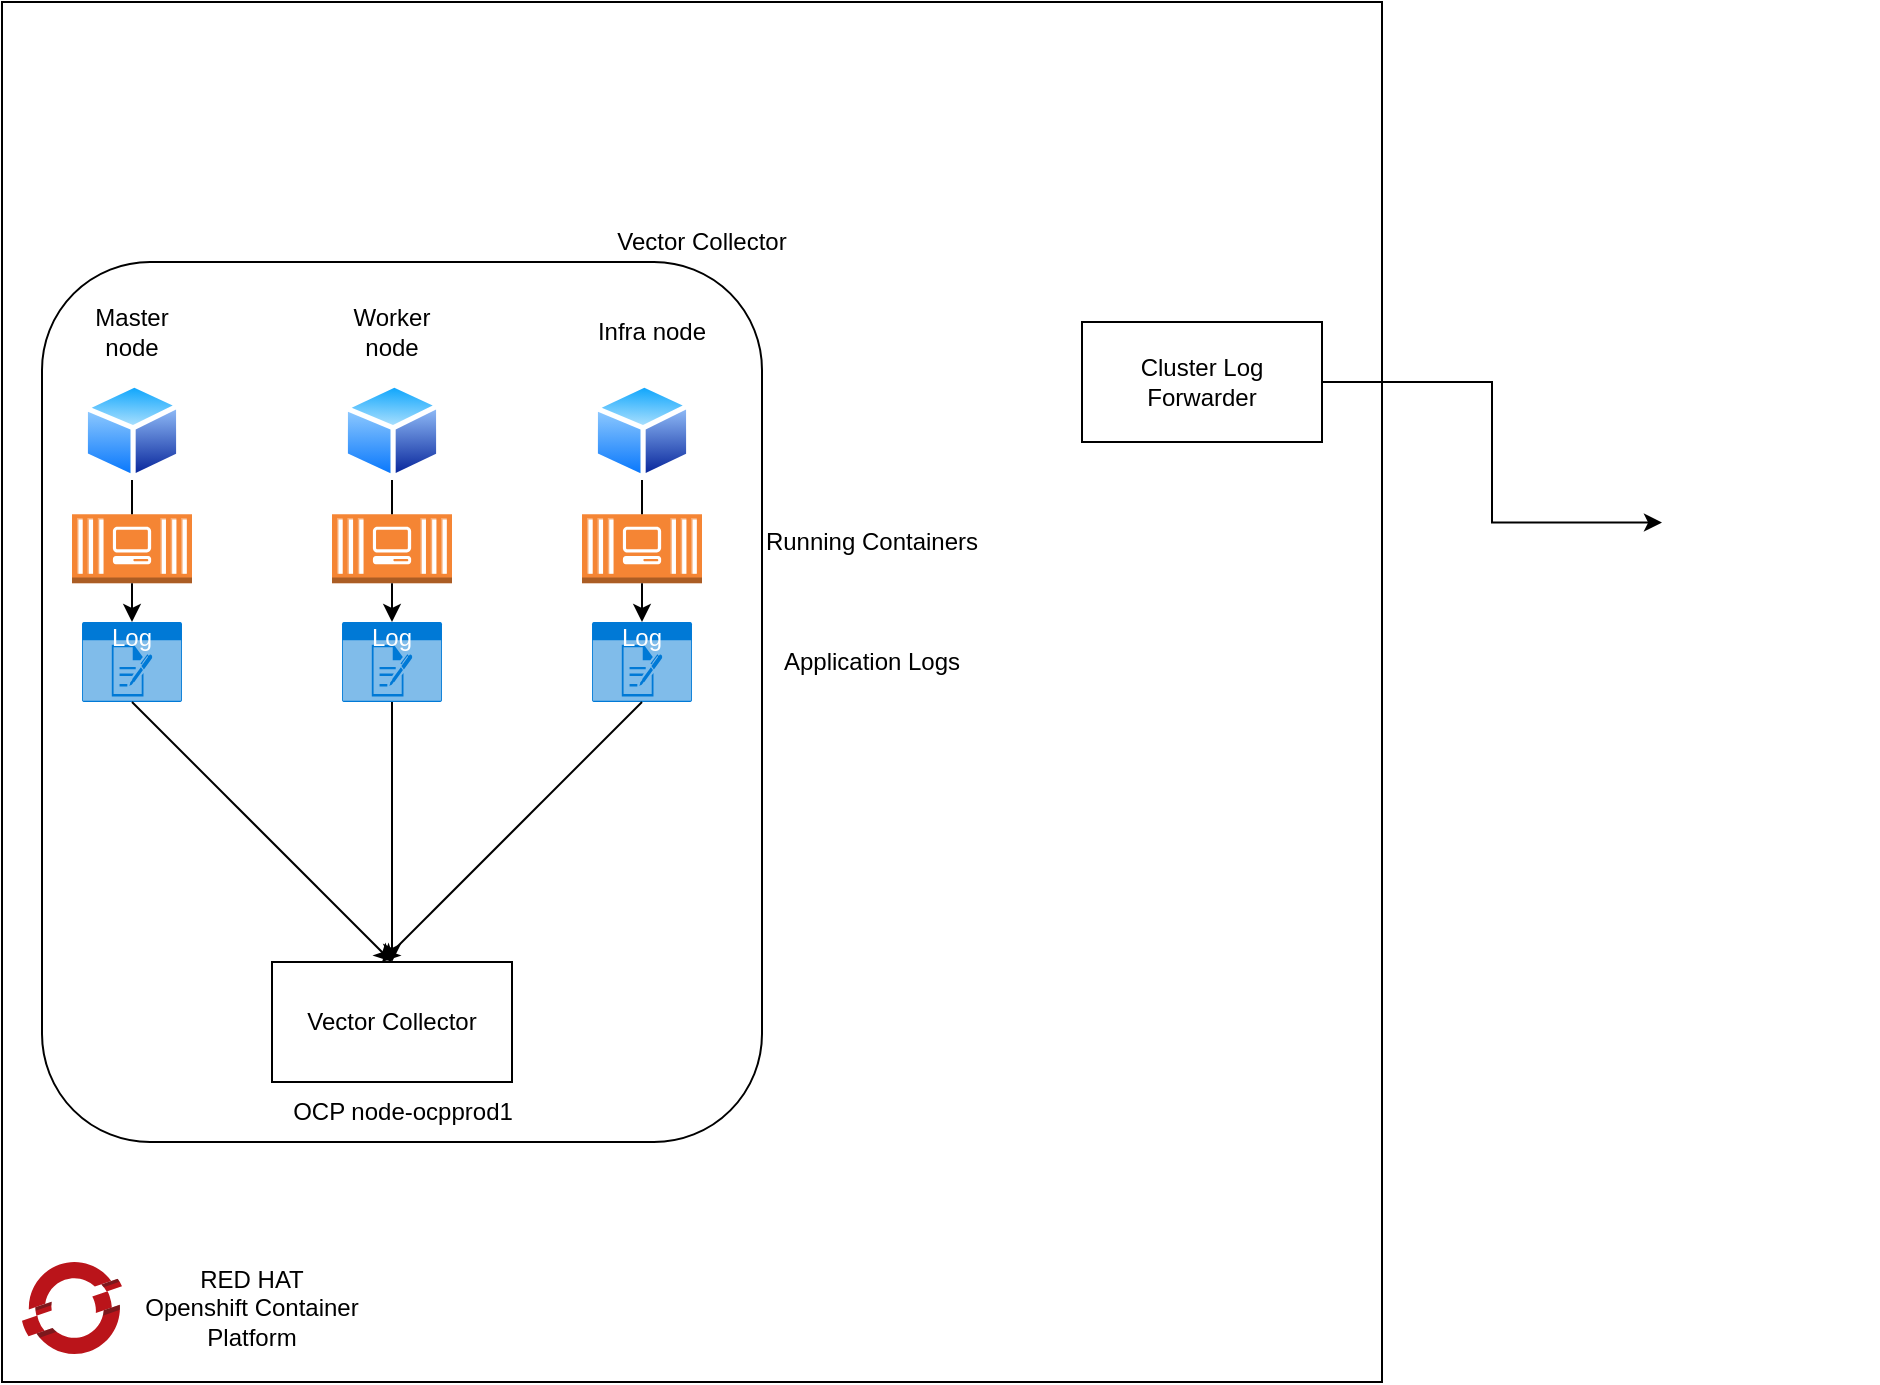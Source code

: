 <mxfile version="21.6.6" type="github">
  <diagram name="Trang-1" id="GgKC1_RRbMMt9X9RvhVU">
    <mxGraphModel dx="1050" dy="542" grid="1" gridSize="10" guides="1" tooltips="1" connect="1" arrows="1" fold="1" page="1" pageScale="1" pageWidth="827" pageHeight="1169" math="0" shadow="0">
      <root>
        <mxCell id="0" />
        <mxCell id="1" parent="0" />
        <mxCell id="mRAGLZKaXaNuD00MnWvR-1" value="" style="whiteSpace=wrap;html=1;aspect=fixed;" vertex="1" parent="1">
          <mxGeometry x="10" y="80" width="690" height="690" as="geometry" />
        </mxCell>
        <mxCell id="mRAGLZKaXaNuD00MnWvR-2" value="" style="image;sketch=0;aspect=fixed;html=1;points=[];align=center;fontSize=12;image=img/lib/mscae/OpenShift.svg;" vertex="1" parent="1">
          <mxGeometry x="20" y="710" width="50" height="46" as="geometry" />
        </mxCell>
        <mxCell id="mRAGLZKaXaNuD00MnWvR-3" value="RED HAT&lt;br&gt;Openshift Container Platform" style="text;html=1;strokeColor=none;fillColor=none;align=center;verticalAlign=middle;whiteSpace=wrap;rounded=0;" vertex="1" parent="1">
          <mxGeometry x="70" y="718" width="130" height="30" as="geometry" />
        </mxCell>
        <mxCell id="mRAGLZKaXaNuD00MnWvR-4" value="" style="shape=image;verticalLabelPosition=bottom;labelBackgroundColor=default;verticalAlign=top;aspect=fixed;imageAspect=0;image=https://cdn.invicti.com/statics/img/techdoc/company-logos/splunk-logo.png;" vertex="1" parent="1">
          <mxGeometry x="840" y="310" width="108" height="60.59" as="geometry" />
        </mxCell>
        <mxCell id="mRAGLZKaXaNuD00MnWvR-6" value="" style="rounded=1;whiteSpace=wrap;html=1;" vertex="1" parent="1">
          <mxGeometry x="30" y="210" width="360" height="440" as="geometry" />
        </mxCell>
        <mxCell id="mRAGLZKaXaNuD00MnWvR-7" value="OCP node-ocpprod1" style="text;html=1;strokeColor=none;fillColor=none;align=center;verticalAlign=middle;whiteSpace=wrap;rounded=0;" vertex="1" parent="1">
          <mxGeometry x="142.5" y="620" width="135" height="30" as="geometry" />
        </mxCell>
        <mxCell id="mRAGLZKaXaNuD00MnWvR-8" value="" style="image;aspect=fixed;perimeter=ellipsePerimeter;html=1;align=center;shadow=0;dashed=0;spacingTop=3;image=img/lib/active_directory/generic_node.svg;" vertex="1" parent="1">
          <mxGeometry x="50" y="270" width="50" height="49" as="geometry" />
        </mxCell>
        <mxCell id="mRAGLZKaXaNuD00MnWvR-9" value="" style="image;aspect=fixed;perimeter=ellipsePerimeter;html=1;align=center;shadow=0;dashed=0;spacingTop=3;image=img/lib/active_directory/generic_node.svg;" vertex="1" parent="1">
          <mxGeometry x="180" y="270" width="50" height="49" as="geometry" />
        </mxCell>
        <mxCell id="mRAGLZKaXaNuD00MnWvR-10" value="" style="image;aspect=fixed;perimeter=ellipsePerimeter;html=1;align=center;shadow=0;dashed=0;spacingTop=3;image=img/lib/active_directory/generic_node.svg;" vertex="1" parent="1">
          <mxGeometry x="305" y="270" width="50" height="49" as="geometry" />
        </mxCell>
        <mxCell id="mRAGLZKaXaNuD00MnWvR-12" value="Master node" style="text;html=1;strokeColor=none;fillColor=none;align=center;verticalAlign=middle;whiteSpace=wrap;rounded=0;" vertex="1" parent="1">
          <mxGeometry x="45" y="230.0" width="60" height="30" as="geometry" />
        </mxCell>
        <mxCell id="mRAGLZKaXaNuD00MnWvR-13" value="Worker node" style="text;html=1;strokeColor=none;fillColor=none;align=center;verticalAlign=middle;whiteSpace=wrap;rounded=0;" vertex="1" parent="1">
          <mxGeometry x="175" y="230" width="60" height="30" as="geometry" />
        </mxCell>
        <mxCell id="mRAGLZKaXaNuD00MnWvR-14" value="Infra node" style="text;html=1;strokeColor=none;fillColor=none;align=center;verticalAlign=middle;whiteSpace=wrap;rounded=0;" vertex="1" parent="1">
          <mxGeometry x="305" y="230" width="60" height="30" as="geometry" />
        </mxCell>
        <mxCell id="mRAGLZKaXaNuD00MnWvR-15" value="Vector Collector" style="text;html=1;strokeColor=none;fillColor=none;align=center;verticalAlign=middle;whiteSpace=wrap;rounded=0;" vertex="1" parent="1">
          <mxGeometry x="310" y="180" width="100" height="40" as="geometry" />
        </mxCell>
        <mxCell id="mRAGLZKaXaNuD00MnWvR-16" value="" style="outlineConnect=0;dashed=0;verticalLabelPosition=bottom;verticalAlign=top;align=center;html=1;shape=mxgraph.aws3.ec2_compute_container_3;fillColor=#F58534;gradientColor=none;" vertex="1" parent="1">
          <mxGeometry x="175" y="336.09" width="60" height="34.5" as="geometry" />
        </mxCell>
        <mxCell id="mRAGLZKaXaNuD00MnWvR-17" value="" style="outlineConnect=0;dashed=0;verticalLabelPosition=bottom;verticalAlign=top;align=center;html=1;shape=mxgraph.aws3.ec2_compute_container_3;fillColor=#F58534;gradientColor=none;" vertex="1" parent="1">
          <mxGeometry x="300" y="336.09" width="60" height="34.5" as="geometry" />
        </mxCell>
        <mxCell id="mRAGLZKaXaNuD00MnWvR-18" value="" style="outlineConnect=0;dashed=0;verticalLabelPosition=bottom;verticalAlign=top;align=center;html=1;shape=mxgraph.aws3.ec2_compute_container_3;fillColor=#F58534;gradientColor=none;" vertex="1" parent="1">
          <mxGeometry x="45" y="336.09" width="60" height="34.5" as="geometry" />
        </mxCell>
        <mxCell id="mRAGLZKaXaNuD00MnWvR-19" value="Running Containers" style="text;html=1;strokeColor=none;fillColor=none;align=center;verticalAlign=middle;whiteSpace=wrap;rounded=0;" vertex="1" parent="1">
          <mxGeometry x="390" y="335" width="110" height="30" as="geometry" />
        </mxCell>
        <mxCell id="mRAGLZKaXaNuD00MnWvR-23" style="edgeStyle=orthogonalEdgeStyle;rounded=0;orthogonalLoop=1;jettySize=auto;html=1;entryX=0;entryY=0.5;entryDx=0;entryDy=0;" edge="1" parent="1" source="mRAGLZKaXaNuD00MnWvR-22" target="mRAGLZKaXaNuD00MnWvR-4">
          <mxGeometry relative="1" as="geometry" />
        </mxCell>
        <mxCell id="mRAGLZKaXaNuD00MnWvR-22" value="Cluster Log Forwarder" style="rounded=0;whiteSpace=wrap;html=1;" vertex="1" parent="1">
          <mxGeometry x="550" y="240" width="120" height="60" as="geometry" />
        </mxCell>
        <mxCell id="mRAGLZKaXaNuD00MnWvR-24" value="Log" style="html=1;whiteSpace=wrap;strokeColor=none;fillColor=#0079D6;labelPosition=center;verticalLabelPosition=middle;verticalAlign=top;align=center;fontSize=12;outlineConnect=0;spacingTop=-6;fontColor=#FFFFFF;sketch=0;shape=mxgraph.sitemap.log;" vertex="1" parent="1">
          <mxGeometry x="50" y="390" width="50" height="40" as="geometry" />
        </mxCell>
        <mxCell id="mRAGLZKaXaNuD00MnWvR-25" value="Log" style="html=1;whiteSpace=wrap;strokeColor=none;fillColor=#0079D6;labelPosition=center;verticalLabelPosition=middle;verticalAlign=top;align=center;fontSize=12;outlineConnect=0;spacingTop=-6;fontColor=#FFFFFF;sketch=0;shape=mxgraph.sitemap.log;" vertex="1" parent="1">
          <mxGeometry x="180" y="390" width="50" height="40" as="geometry" />
        </mxCell>
        <mxCell id="mRAGLZKaXaNuD00MnWvR-26" value="Log" style="html=1;whiteSpace=wrap;strokeColor=none;fillColor=#0079D6;labelPosition=center;verticalLabelPosition=middle;verticalAlign=top;align=center;fontSize=12;outlineConnect=0;spacingTop=-6;fontColor=#FFFFFF;sketch=0;shape=mxgraph.sitemap.log;" vertex="1" parent="1">
          <mxGeometry x="305" y="390" width="50" height="40" as="geometry" />
        </mxCell>
        <mxCell id="mRAGLZKaXaNuD00MnWvR-27" value="Application Logs" style="text;html=1;strokeColor=none;fillColor=none;align=center;verticalAlign=middle;whiteSpace=wrap;rounded=0;" vertex="1" parent="1">
          <mxGeometry x="390" y="395" width="110" height="30" as="geometry" />
        </mxCell>
        <mxCell id="mRAGLZKaXaNuD00MnWvR-28" value="Vector Collector" style="rounded=0;whiteSpace=wrap;html=1;" vertex="1" parent="1">
          <mxGeometry x="145" y="560" width="120" height="60" as="geometry" />
        </mxCell>
        <mxCell id="mRAGLZKaXaNuD00MnWvR-29" value="" style="endArrow=classic;html=1;rounded=0;exitX=0.5;exitY=1;exitDx=0;exitDy=0;exitPerimeter=0;entryX=0.5;entryY=0;entryDx=0;entryDy=0;entryPerimeter=0;" edge="1" parent="1" source="mRAGLZKaXaNuD00MnWvR-17" target="mRAGLZKaXaNuD00MnWvR-26">
          <mxGeometry width="50" height="50" relative="1" as="geometry">
            <mxPoint x="390" y="440" as="sourcePoint" />
            <mxPoint x="440" y="390" as="targetPoint" />
          </mxGeometry>
        </mxCell>
        <mxCell id="mRAGLZKaXaNuD00MnWvR-34" value="" style="endArrow=classic;html=1;rounded=0;exitX=0.5;exitY=1;exitDx=0;exitDy=0;exitPerimeter=0;entryX=0.5;entryY=0;entryDx=0;entryDy=0;entryPerimeter=0;" edge="1" parent="1" source="mRAGLZKaXaNuD00MnWvR-16" target="mRAGLZKaXaNuD00MnWvR-25">
          <mxGeometry width="50" height="50" relative="1" as="geometry">
            <mxPoint x="390" y="440" as="sourcePoint" />
            <mxPoint x="440" y="390" as="targetPoint" />
          </mxGeometry>
        </mxCell>
        <mxCell id="mRAGLZKaXaNuD00MnWvR-35" value="" style="endArrow=classic;html=1;rounded=0;exitX=0.5;exitY=1;exitDx=0;exitDy=0;exitPerimeter=0;entryX=0.5;entryY=0;entryDx=0;entryDy=0;entryPerimeter=0;" edge="1" parent="1" source="mRAGLZKaXaNuD00MnWvR-18" target="mRAGLZKaXaNuD00MnWvR-24">
          <mxGeometry width="50" height="50" relative="1" as="geometry">
            <mxPoint x="390" y="440" as="sourcePoint" />
            <mxPoint x="440" y="390" as="targetPoint" />
          </mxGeometry>
        </mxCell>
        <mxCell id="mRAGLZKaXaNuD00MnWvR-38" value="" style="endArrow=none;html=1;rounded=0;exitX=0.5;exitY=1;exitDx=0;exitDy=0;entryX=0.5;entryY=0;entryDx=0;entryDy=0;entryPerimeter=0;" edge="1" parent="1" source="mRAGLZKaXaNuD00MnWvR-8" target="mRAGLZKaXaNuD00MnWvR-18">
          <mxGeometry width="50" height="50" relative="1" as="geometry">
            <mxPoint x="80" y="340" as="sourcePoint" />
            <mxPoint x="130" y="290" as="targetPoint" />
          </mxGeometry>
        </mxCell>
        <mxCell id="mRAGLZKaXaNuD00MnWvR-39" value="" style="endArrow=none;html=1;rounded=0;exitX=0.5;exitY=1;exitDx=0;exitDy=0;entryX=0.5;entryY=0;entryDx=0;entryDy=0;entryPerimeter=0;" edge="1" parent="1" source="mRAGLZKaXaNuD00MnWvR-9" target="mRAGLZKaXaNuD00MnWvR-16">
          <mxGeometry width="50" height="50" relative="1" as="geometry">
            <mxPoint x="390" y="440" as="sourcePoint" />
            <mxPoint x="440" y="390" as="targetPoint" />
          </mxGeometry>
        </mxCell>
        <mxCell id="mRAGLZKaXaNuD00MnWvR-41" value="" style="endArrow=none;html=1;rounded=0;exitX=0.5;exitY=1;exitDx=0;exitDy=0;entryX=0.5;entryY=0;entryDx=0;entryDy=0;entryPerimeter=0;" edge="1" parent="1" source="mRAGLZKaXaNuD00MnWvR-10" target="mRAGLZKaXaNuD00MnWvR-17">
          <mxGeometry width="50" height="50" relative="1" as="geometry">
            <mxPoint x="390" y="440" as="sourcePoint" />
            <mxPoint x="440" y="390" as="targetPoint" />
          </mxGeometry>
        </mxCell>
        <mxCell id="mRAGLZKaXaNuD00MnWvR-43" value="" style="endArrow=classic;html=1;rounded=0;exitX=0.5;exitY=1;exitDx=0;exitDy=0;exitPerimeter=0;entryX=0.5;entryY=0;entryDx=0;entryDy=0;" edge="1" parent="1" source="mRAGLZKaXaNuD00MnWvR-24" target="mRAGLZKaXaNuD00MnWvR-28">
          <mxGeometry width="50" height="50" relative="1" as="geometry">
            <mxPoint x="390" y="440" as="sourcePoint" />
            <mxPoint x="440" y="390" as="targetPoint" />
          </mxGeometry>
        </mxCell>
        <mxCell id="mRAGLZKaXaNuD00MnWvR-44" value="" style="endArrow=classic;html=1;rounded=0;exitX=0.5;exitY=1;exitDx=0;exitDy=0;exitPerimeter=0;" edge="1" parent="1" source="mRAGLZKaXaNuD00MnWvR-25">
          <mxGeometry width="50" height="50" relative="1" as="geometry">
            <mxPoint x="390" y="440" as="sourcePoint" />
            <mxPoint x="205" y="560" as="targetPoint" />
          </mxGeometry>
        </mxCell>
        <mxCell id="mRAGLZKaXaNuD00MnWvR-45" value="" style="endArrow=classic;html=1;rounded=0;exitX=0.5;exitY=1;exitDx=0;exitDy=0;exitPerimeter=0;" edge="1" parent="1" source="mRAGLZKaXaNuD00MnWvR-26">
          <mxGeometry width="50" height="50" relative="1" as="geometry">
            <mxPoint x="390" y="440" as="sourcePoint" />
            <mxPoint x="200" y="560" as="targetPoint" />
          </mxGeometry>
        </mxCell>
      </root>
    </mxGraphModel>
  </diagram>
</mxfile>
